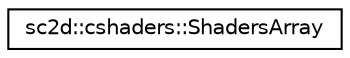 digraph "Graphical Class Hierarchy"
{
  edge [fontname="Helvetica",fontsize="10",labelfontname="Helvetica",labelfontsize="10"];
  node [fontname="Helvetica",fontsize="10",shape=record];
  rankdir="LR";
  Node0 [label="sc2d::cshaders::ShadersArray",height=0.2,width=0.4,color="black", fillcolor="white", style="filled",URL="$structsc2d_1_1cshaders_1_1ShadersArray.html"];
}
